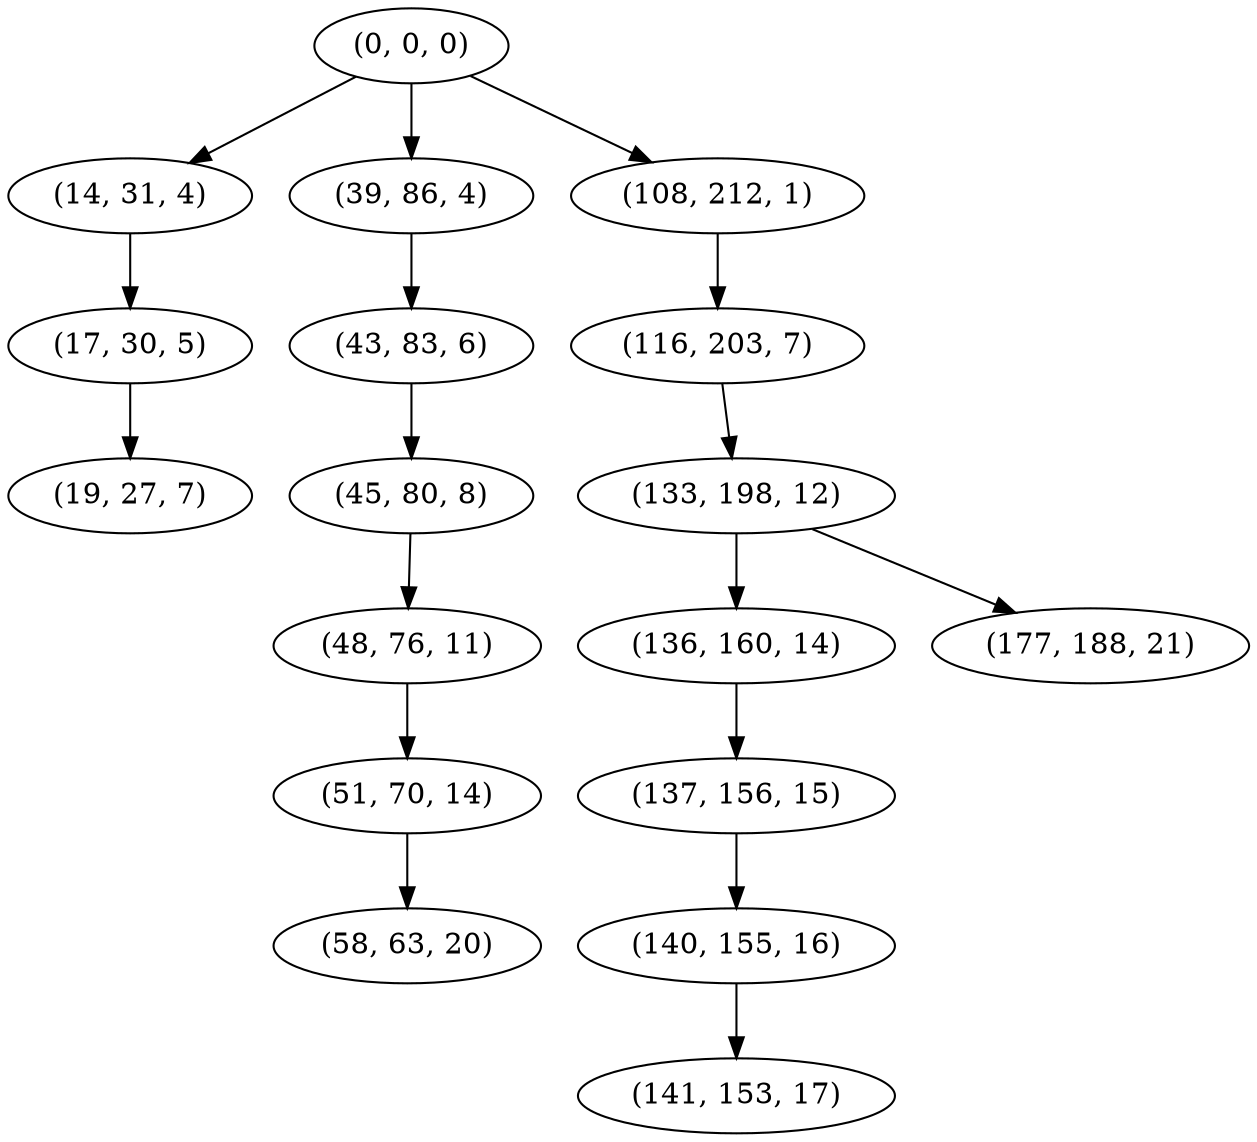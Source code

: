 digraph tree {
    "(0, 0, 0)";
    "(14, 31, 4)";
    "(17, 30, 5)";
    "(19, 27, 7)";
    "(39, 86, 4)";
    "(43, 83, 6)";
    "(45, 80, 8)";
    "(48, 76, 11)";
    "(51, 70, 14)";
    "(58, 63, 20)";
    "(108, 212, 1)";
    "(116, 203, 7)";
    "(133, 198, 12)";
    "(136, 160, 14)";
    "(137, 156, 15)";
    "(140, 155, 16)";
    "(141, 153, 17)";
    "(177, 188, 21)";
    "(0, 0, 0)" -> "(14, 31, 4)";
    "(0, 0, 0)" -> "(39, 86, 4)";
    "(0, 0, 0)" -> "(108, 212, 1)";
    "(14, 31, 4)" -> "(17, 30, 5)";
    "(17, 30, 5)" -> "(19, 27, 7)";
    "(39, 86, 4)" -> "(43, 83, 6)";
    "(43, 83, 6)" -> "(45, 80, 8)";
    "(45, 80, 8)" -> "(48, 76, 11)";
    "(48, 76, 11)" -> "(51, 70, 14)";
    "(51, 70, 14)" -> "(58, 63, 20)";
    "(108, 212, 1)" -> "(116, 203, 7)";
    "(116, 203, 7)" -> "(133, 198, 12)";
    "(133, 198, 12)" -> "(136, 160, 14)";
    "(133, 198, 12)" -> "(177, 188, 21)";
    "(136, 160, 14)" -> "(137, 156, 15)";
    "(137, 156, 15)" -> "(140, 155, 16)";
    "(140, 155, 16)" -> "(141, 153, 17)";
}
